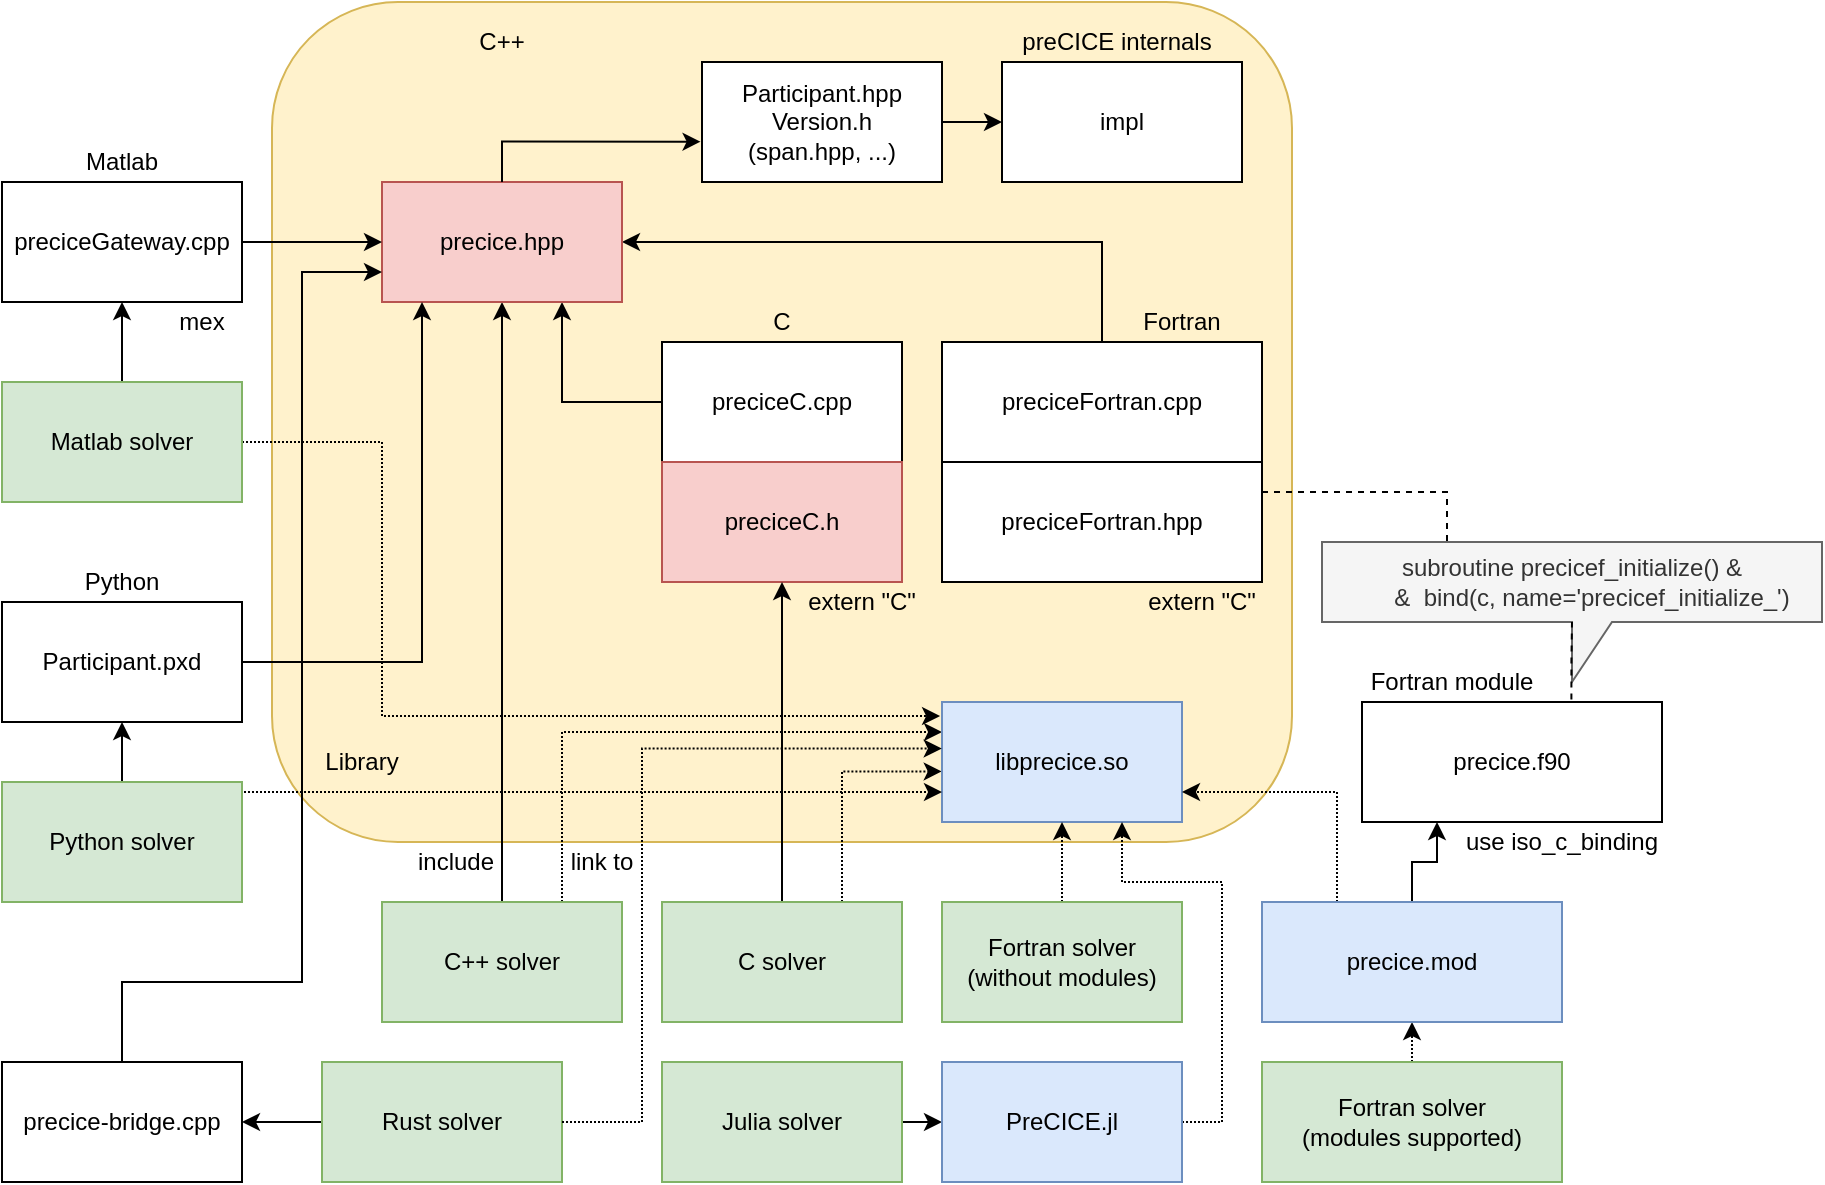 <mxfile version="23.0.2" type="device">
  <diagram id="hYVVODAgU63mohFtX49g" name="Page-1">
    <mxGraphModel dx="2001" dy="1787" grid="1" gridSize="10" guides="1" tooltips="1" connect="1" arrows="1" fold="1" page="1" pageScale="1" pageWidth="850" pageHeight="1100" math="0" shadow="0">
      <root>
        <mxCell id="0" />
        <mxCell id="1" parent="0" />
        <mxCell id="QHRHIjRIj0fhzcaKsaCG-30" value="" style="rounded=1;whiteSpace=wrap;html=1;fillColor=#fff2cc;strokeColor=#d6b656;" parent="1" vertex="1">
          <mxGeometry x="55" y="-30" width="510" height="420" as="geometry" />
        </mxCell>
        <mxCell id="QHRHIjRIj0fhzcaKsaCG-5" style="edgeStyle=orthogonalEdgeStyle;rounded=0;orthogonalLoop=1;jettySize=auto;html=1;entryX=0;entryY=0.5;entryDx=0;entryDy=0;exitX=1;exitY=0.5;exitDx=0;exitDy=0;" parent="1" source="_6xte_bvHcVi9WSXcDBz-1" target="QHRHIjRIj0fhzcaKsaCG-4" edge="1">
          <mxGeometry relative="1" as="geometry">
            <Array as="points" />
            <mxPoint x="200" y="30" as="sourcePoint" />
          </mxGeometry>
        </mxCell>
        <mxCell id="Ri5KKmGAbXfFG7E4pKZj-1" style="edgeStyle=orthogonalEdgeStyle;rounded=0;orthogonalLoop=1;jettySize=auto;html=1;exitX=0;exitY=0.5;exitDx=0;exitDy=0;entryX=0.75;entryY=1;entryDx=0;entryDy=0;" parent="1" source="QHRHIjRIj0fhzcaKsaCG-2" target="QHRHIjRIj0fhzcaKsaCG-34" edge="1">
          <mxGeometry relative="1" as="geometry">
            <Array as="points">
              <mxPoint x="200" y="170" />
            </Array>
          </mxGeometry>
        </mxCell>
        <mxCell id="QHRHIjRIj0fhzcaKsaCG-2" value="&lt;div&gt;preciceC.cpp&lt;br&gt;&lt;/div&gt;" style="rounded=0;whiteSpace=wrap;html=1;" parent="1" vertex="1">
          <mxGeometry x="250" y="140" width="120" height="60" as="geometry" />
        </mxCell>
        <mxCell id="QHRHIjRIj0fhzcaKsaCG-4" value="impl" style="rounded=0;whiteSpace=wrap;html=1;" parent="1" vertex="1">
          <mxGeometry x="420" width="120" height="60" as="geometry" />
        </mxCell>
        <mxCell id="QHRHIjRIj0fhzcaKsaCG-7" value="extern &quot;C&quot;" style="text;html=1;strokeColor=none;fillColor=none;align=center;verticalAlign=middle;whiteSpace=wrap;rounded=0;" parent="1" vertex="1">
          <mxGeometry x="320" y="260" width="60" height="20" as="geometry" />
        </mxCell>
        <mxCell id="QHRHIjRIj0fhzcaKsaCG-8" value="preciceC.h" style="rounded=0;whiteSpace=wrap;html=1;fillColor=#f8cecc;strokeColor=#b85450;" parent="1" vertex="1">
          <mxGeometry x="250" y="200" width="120" height="60" as="geometry" />
        </mxCell>
        <mxCell id="QHRHIjRIj0fhzcaKsaCG-24" style="edgeStyle=orthogonalEdgeStyle;rounded=0;orthogonalLoop=1;jettySize=auto;html=1;exitX=0.75;exitY=0;exitDx=0;exitDy=0;entryX=0;entryY=0.25;entryDx=0;entryDy=0;dashed=1;dashPattern=1 1;" parent="1" source="QHRHIjRIj0fhzcaKsaCG-11" target="QHRHIjRIj0fhzcaKsaCG-23" edge="1">
          <mxGeometry relative="1" as="geometry" />
        </mxCell>
        <mxCell id="QHRHIjRIj0fhzcaKsaCG-35" style="edgeStyle=orthogonalEdgeStyle;rounded=0;orthogonalLoop=1;jettySize=auto;html=1;exitX=0.5;exitY=0;exitDx=0;exitDy=0;entryX=0.5;entryY=1;entryDx=0;entryDy=0;" parent="1" source="QHRHIjRIj0fhzcaKsaCG-11" target="QHRHIjRIj0fhzcaKsaCG-34" edge="1">
          <mxGeometry relative="1" as="geometry" />
        </mxCell>
        <mxCell id="QHRHIjRIj0fhzcaKsaCG-11" value="C++ solver" style="rounded=0;whiteSpace=wrap;html=1;fillColor=#d5e8d4;strokeColor=#82b366;" parent="1" vertex="1">
          <mxGeometry x="110" y="420" width="120" height="60" as="geometry" />
        </mxCell>
        <mxCell id="QHRHIjRIj0fhzcaKsaCG-13" value="Library" style="text;html=1;strokeColor=none;fillColor=none;align=center;verticalAlign=middle;whiteSpace=wrap;rounded=0;" parent="1" vertex="1">
          <mxGeometry x="80" y="340" width="40" height="20" as="geometry" />
        </mxCell>
        <mxCell id="QHRHIjRIj0fhzcaKsaCG-15" style="edgeStyle=orthogonalEdgeStyle;rounded=0;orthogonalLoop=1;jettySize=auto;html=1;exitX=0.5;exitY=0;exitDx=0;exitDy=0;entryX=0.5;entryY=1;entryDx=0;entryDy=0;" parent="1" source="QHRHIjRIj0fhzcaKsaCG-14" target="QHRHIjRIj0fhzcaKsaCG-8" edge="1">
          <mxGeometry relative="1" as="geometry">
            <mxPoint x="340" y="310" as="targetPoint" />
          </mxGeometry>
        </mxCell>
        <mxCell id="QHRHIjRIj0fhzcaKsaCG-25" style="edgeStyle=orthogonalEdgeStyle;rounded=0;orthogonalLoop=1;jettySize=auto;html=1;exitX=0.75;exitY=0;exitDx=0;exitDy=0;entryX=-0.001;entryY=0.579;entryDx=0;entryDy=0;dashed=1;dashPattern=1 1;entryPerimeter=0;" parent="1" source="QHRHIjRIj0fhzcaKsaCG-14" target="QHRHIjRIj0fhzcaKsaCG-23" edge="1">
          <mxGeometry relative="1" as="geometry" />
        </mxCell>
        <mxCell id="QHRHIjRIj0fhzcaKsaCG-14" value="C solver" style="rounded=0;whiteSpace=wrap;html=1;fillColor=#d5e8d4;strokeColor=#82b366;" parent="1" vertex="1">
          <mxGeometry x="250" y="420" width="120" height="60" as="geometry" />
        </mxCell>
        <mxCell id="PUCwOCAwKSFv33U1LzpC-1" style="edgeStyle=orthogonalEdgeStyle;rounded=0;orthogonalLoop=1;jettySize=auto;html=1;exitX=0.5;exitY=0;exitDx=0;exitDy=0;entryX=1;entryY=0.5;entryDx=0;entryDy=0;" parent="1" source="QHRHIjRIj0fhzcaKsaCG-16" target="QHRHIjRIj0fhzcaKsaCG-34" edge="1">
          <mxGeometry relative="1" as="geometry">
            <Array as="points">
              <mxPoint x="470" y="90" />
            </Array>
          </mxGeometry>
        </mxCell>
        <mxCell id="QHRHIjRIj0fhzcaKsaCG-16" value="preciceFortran.cpp" style="rounded=0;whiteSpace=wrap;html=1;" parent="1" vertex="1">
          <mxGeometry x="390" y="140" width="160" height="60" as="geometry" />
        </mxCell>
        <mxCell id="QHRHIjRIj0fhzcaKsaCG-46" style="edgeStyle=orthogonalEdgeStyle;rounded=0;orthogonalLoop=1;jettySize=auto;html=1;exitX=1;exitY=0.25;exitDx=0;exitDy=0;entryX=0.25;entryY=0;entryDx=0;entryDy=0;entryPerimeter=0;dashed=1;endArrow=none;endFill=0;" parent="1" source="QHRHIjRIj0fhzcaKsaCG-18" target="QHRHIjRIj0fhzcaKsaCG-40" edge="1">
          <mxGeometry relative="1" as="geometry" />
        </mxCell>
        <mxCell id="QHRHIjRIj0fhzcaKsaCG-18" value="preciceFortran.hpp" style="rounded=0;whiteSpace=wrap;html=1;" parent="1" vertex="1">
          <mxGeometry x="390" y="200" width="160" height="60" as="geometry" />
        </mxCell>
        <mxCell id="QHRHIjRIj0fhzcaKsaCG-22" value="extern &quot;C&quot;" style="text;html=1;strokeColor=none;fillColor=none;align=center;verticalAlign=middle;whiteSpace=wrap;rounded=0;" parent="1" vertex="1">
          <mxGeometry x="490" y="260" width="60" height="20" as="geometry" />
        </mxCell>
        <mxCell id="QHRHIjRIj0fhzcaKsaCG-23" value="libprecice.so" style="rounded=0;whiteSpace=wrap;html=1;fillColor=#dae8fc;strokeColor=#6c8ebf;" parent="1" vertex="1">
          <mxGeometry x="390" y="320" width="120" height="60" as="geometry" />
        </mxCell>
        <mxCell id="QHRHIjRIj0fhzcaKsaCG-27" style="edgeStyle=orthogonalEdgeStyle;rounded=0;orthogonalLoop=1;jettySize=auto;html=1;exitX=0.5;exitY=0;exitDx=0;exitDy=0;entryX=0.5;entryY=1;entryDx=0;entryDy=0;dashed=1;dashPattern=1 1;" parent="1" source="QHRHIjRIj0fhzcaKsaCG-26" target="QHRHIjRIj0fhzcaKsaCG-23" edge="1">
          <mxGeometry relative="1" as="geometry" />
        </mxCell>
        <mxCell id="QHRHIjRIj0fhzcaKsaCG-26" value="Fortran solver&lt;br&gt;(without modules)" style="rounded=0;whiteSpace=wrap;html=1;fillColor=#d5e8d4;strokeColor=#82b366;" parent="1" vertex="1">
          <mxGeometry x="390" y="420" width="120" height="60" as="geometry" />
        </mxCell>
        <mxCell id="QHRHIjRIj0fhzcaKsaCG-31" value="include" style="text;html=1;strokeColor=none;fillColor=none;align=center;verticalAlign=middle;whiteSpace=wrap;rounded=0;" parent="1" vertex="1">
          <mxGeometry x="127" y="390" width="40" height="20" as="geometry" />
        </mxCell>
        <mxCell id="QHRHIjRIj0fhzcaKsaCG-32" value="link to" style="text;html=1;strokeColor=none;fillColor=none;align=center;verticalAlign=middle;whiteSpace=wrap;rounded=0;" parent="1" vertex="1">
          <mxGeometry x="200" y="390" width="40" height="20" as="geometry" />
        </mxCell>
        <mxCell id="QHRHIjRIj0fhzcaKsaCG-33" value="precice.f90" style="rounded=0;whiteSpace=wrap;html=1;" parent="1" vertex="1">
          <mxGeometry x="600" y="320" width="150" height="60" as="geometry" />
        </mxCell>
        <mxCell id="QHRHIjRIj0fhzcaKsaCG-34" value="precice.hpp" style="rounded=0;whiteSpace=wrap;html=1;fillColor=#f8cecc;strokeColor=#b85450;" parent="1" vertex="1">
          <mxGeometry x="110" y="60" width="120" height="60" as="geometry" />
        </mxCell>
        <mxCell id="QHRHIjRIj0fhzcaKsaCG-45" style="edgeStyle=orthogonalEdgeStyle;rounded=0;orthogonalLoop=1;jettySize=auto;html=1;exitX=0.5;exitY=0;exitDx=0;exitDy=0;entryX=0.5;entryY=1;entryDx=0;entryDy=0;dashed=1;dashPattern=1 1;" parent="1" source="QHRHIjRIj0fhzcaKsaCG-37" target="QHRHIjRIj0fhzcaKsaCG-41" edge="1">
          <mxGeometry relative="1" as="geometry" />
        </mxCell>
        <mxCell id="QHRHIjRIj0fhzcaKsaCG-37" value="Fortran solver&lt;br&gt;(modules supported)" style="rounded=0;whiteSpace=wrap;html=1;fillColor=#d5e8d4;strokeColor=#82b366;" parent="1" vertex="1">
          <mxGeometry x="550" y="500" width="150" height="60" as="geometry" />
        </mxCell>
        <mxCell id="QHRHIjRIj0fhzcaKsaCG-39" value="use iso_c_binding" style="text;html=1;strokeColor=none;fillColor=none;align=center;verticalAlign=middle;whiteSpace=wrap;rounded=0;" parent="1" vertex="1">
          <mxGeometry x="650" y="380" width="100" height="20" as="geometry" />
        </mxCell>
        <mxCell id="QHRHIjRIj0fhzcaKsaCG-40" value="subroutine precicef_initialize() &amp;amp;&lt;br&gt;&amp;nbsp;&amp;nbsp;&amp;nbsp;&amp;nbsp;&amp;nbsp; &amp;amp;&amp;nbsp; bind(c, name=&#39;precicef_initialize_&#39;)" style="shape=callout;whiteSpace=wrap;html=1;perimeter=calloutPerimeter;fillColor=#f5f5f5;strokeColor=#666666;fontColor=#333333;position2=0.5;" parent="1" vertex="1">
          <mxGeometry x="580" y="240" width="250" height="70" as="geometry" />
        </mxCell>
        <mxCell id="QHRHIjRIj0fhzcaKsaCG-42" style="edgeStyle=orthogonalEdgeStyle;rounded=0;orthogonalLoop=1;jettySize=auto;html=1;exitX=0.25;exitY=0;exitDx=0;exitDy=0;entryX=1;entryY=0.75;entryDx=0;entryDy=0;dashed=1;dashPattern=1 1;" parent="1" source="QHRHIjRIj0fhzcaKsaCG-41" target="QHRHIjRIj0fhzcaKsaCG-23" edge="1">
          <mxGeometry relative="1" as="geometry" />
        </mxCell>
        <mxCell id="QHRHIjRIj0fhzcaKsaCG-44" style="edgeStyle=orthogonalEdgeStyle;rounded=0;orthogonalLoop=1;jettySize=auto;html=1;exitX=0.5;exitY=0;exitDx=0;exitDy=0;entryX=0.25;entryY=1;entryDx=0;entryDy=0;" parent="1" source="QHRHIjRIj0fhzcaKsaCG-41" target="QHRHIjRIj0fhzcaKsaCG-33" edge="1">
          <mxGeometry relative="1" as="geometry">
            <Array as="points">
              <mxPoint x="625" y="400" />
              <mxPoint x="638" y="400" />
            </Array>
          </mxGeometry>
        </mxCell>
        <mxCell id="QHRHIjRIj0fhzcaKsaCG-41" value="precice.mod" style="rounded=0;whiteSpace=wrap;html=1;fillColor=#dae8fc;strokeColor=#6c8ebf;" parent="1" vertex="1">
          <mxGeometry x="550" y="420" width="150" height="60" as="geometry" />
        </mxCell>
        <mxCell id="QHRHIjRIj0fhzcaKsaCG-47" style="edgeStyle=orthogonalEdgeStyle;rounded=0;orthogonalLoop=1;jettySize=auto;html=1;exitX=0.698;exitY=-0.021;exitDx=0;exitDy=0;exitPerimeter=0;dashed=1;endArrow=none;endFill=0;" parent="1" source="QHRHIjRIj0fhzcaKsaCG-33" target="QHRHIjRIj0fhzcaKsaCG-40" edge="1">
          <mxGeometry relative="1" as="geometry" />
        </mxCell>
        <mxCell id="Ri5KKmGAbXfFG7E4pKZj-4" value="C++" style="text;html=1;strokeColor=none;fillColor=none;align=center;verticalAlign=middle;whiteSpace=wrap;rounded=0;" parent="1" vertex="1">
          <mxGeometry x="150" y="-20" width="40" height="20" as="geometry" />
        </mxCell>
        <mxCell id="Ri5KKmGAbXfFG7E4pKZj-5" value="preCICE internals" style="text;html=1;strokeColor=none;fillColor=none;align=center;verticalAlign=middle;whiteSpace=wrap;rounded=0;" parent="1" vertex="1">
          <mxGeometry x="425" y="-20" width="105" height="20" as="geometry" />
        </mxCell>
        <mxCell id="Ri5KKmGAbXfFG7E4pKZj-6" value="C" style="text;html=1;strokeColor=none;fillColor=none;align=center;verticalAlign=middle;whiteSpace=wrap;rounded=0;" parent="1" vertex="1">
          <mxGeometry x="290" y="120" width="40" height="20" as="geometry" />
        </mxCell>
        <mxCell id="Ri5KKmGAbXfFG7E4pKZj-7" value="Fortran" style="text;html=1;strokeColor=none;fillColor=none;align=center;verticalAlign=middle;whiteSpace=wrap;rounded=0;" parent="1" vertex="1">
          <mxGeometry x="490" y="120" width="40" height="20" as="geometry" />
        </mxCell>
        <mxCell id="Ri5KKmGAbXfFG7E4pKZj-10" style="edgeStyle=orthogonalEdgeStyle;rounded=0;orthogonalLoop=1;jettySize=auto;html=1;exitX=1;exitY=0.5;exitDx=0;exitDy=0;" parent="1" edge="1">
          <mxGeometry relative="1" as="geometry">
            <mxPoint x="-40" y="299.97" as="sourcePoint" />
            <mxPoint x="130" y="120" as="targetPoint" />
            <Array as="points">
              <mxPoint x="130" y="300" />
            </Array>
          </mxGeometry>
        </mxCell>
        <mxCell id="Ri5KKmGAbXfFG7E4pKZj-8" value="Participant.pxd" style="rounded=0;whiteSpace=wrap;html=1;" parent="1" vertex="1">
          <mxGeometry x="-80" y="270" width="120" height="60" as="geometry" />
        </mxCell>
        <mxCell id="Ri5KKmGAbXfFG7E4pKZj-9" value="Fortran module" style="text;html=1;strokeColor=none;fillColor=none;align=center;verticalAlign=middle;whiteSpace=wrap;rounded=0;" parent="1" vertex="1">
          <mxGeometry x="600" y="300" width="90" height="20" as="geometry" />
        </mxCell>
        <mxCell id="Ri5KKmGAbXfFG7E4pKZj-12" style="edgeStyle=orthogonalEdgeStyle;rounded=0;orthogonalLoop=1;jettySize=auto;html=1;exitX=1;exitY=0.5;exitDx=0;exitDy=0;entryX=0;entryY=0.5;entryDx=0;entryDy=0;" parent="1" source="Ri5KKmGAbXfFG7E4pKZj-11" target="QHRHIjRIj0fhzcaKsaCG-34" edge="1">
          <mxGeometry relative="1" as="geometry" />
        </mxCell>
        <mxCell id="Ri5KKmGAbXfFG7E4pKZj-11" value="preciceGateway.cpp" style="rounded=0;whiteSpace=wrap;html=1;" parent="1" vertex="1">
          <mxGeometry x="-80" y="60" width="120" height="60" as="geometry" />
        </mxCell>
        <mxCell id="Ri5KKmGAbXfFG7E4pKZj-13" value="Python" style="text;html=1;strokeColor=none;fillColor=none;align=center;verticalAlign=middle;whiteSpace=wrap;rounded=0;" parent="1" vertex="1">
          <mxGeometry x="-40" y="250" width="40" height="20" as="geometry" />
        </mxCell>
        <mxCell id="Ri5KKmGAbXfFG7E4pKZj-14" value="Matlab" style="text;html=1;strokeColor=none;fillColor=none;align=center;verticalAlign=middle;whiteSpace=wrap;rounded=0;" parent="1" vertex="1">
          <mxGeometry x="-40" y="40" width="40" height="20" as="geometry" />
        </mxCell>
        <mxCell id="Ri5KKmGAbXfFG7E4pKZj-16" style="edgeStyle=orthogonalEdgeStyle;rounded=0;orthogonalLoop=1;jettySize=auto;html=1;exitX=0.5;exitY=0;exitDx=0;exitDy=0;entryX=0.5;entryY=1;entryDx=0;entryDy=0;" parent="1" source="Ri5KKmGAbXfFG7E4pKZj-15" target="Ri5KKmGAbXfFG7E4pKZj-8" edge="1">
          <mxGeometry relative="1" as="geometry" />
        </mxCell>
        <mxCell id="Ri5KKmGAbXfFG7E4pKZj-19" style="edgeStyle=orthogonalEdgeStyle;rounded=0;orthogonalLoop=1;jettySize=auto;html=1;exitX=1;exitY=0.5;exitDx=0;exitDy=0;entryX=0;entryY=0.75;entryDx=0;entryDy=0;dashed=1;dashPattern=1 1;" parent="1" source="Ri5KKmGAbXfFG7E4pKZj-15" target="QHRHIjRIj0fhzcaKsaCG-23" edge="1">
          <mxGeometry relative="1" as="geometry">
            <Array as="points">
              <mxPoint x="40" y="365" />
            </Array>
          </mxGeometry>
        </mxCell>
        <mxCell id="Ri5KKmGAbXfFG7E4pKZj-15" value="Python solver" style="rounded=0;whiteSpace=wrap;html=1;fillColor=#d5e8d4;strokeColor=#82b366;" parent="1" vertex="1">
          <mxGeometry x="-80" y="360" width="120" height="60" as="geometry" />
        </mxCell>
        <mxCell id="Ri5KKmGAbXfFG7E4pKZj-18" style="edgeStyle=orthogonalEdgeStyle;rounded=0;orthogonalLoop=1;jettySize=auto;html=1;exitX=0.5;exitY=0;exitDx=0;exitDy=0;entryX=0.5;entryY=1;entryDx=0;entryDy=0;" parent="1" source="Ri5KKmGAbXfFG7E4pKZj-17" target="Ri5KKmGAbXfFG7E4pKZj-11" edge="1">
          <mxGeometry relative="1" as="geometry" />
        </mxCell>
        <mxCell id="Ri5KKmGAbXfFG7E4pKZj-20" style="edgeStyle=orthogonalEdgeStyle;rounded=0;orthogonalLoop=1;jettySize=auto;html=1;entryX=-0.008;entryY=0.117;entryDx=0;entryDy=0;entryPerimeter=0;dashed=1;dashPattern=1 1;" parent="1" target="QHRHIjRIj0fhzcaKsaCG-23" edge="1">
          <mxGeometry relative="1" as="geometry">
            <mxPoint x="40" y="190" as="sourcePoint" />
            <Array as="points">
              <mxPoint x="110" y="190" />
              <mxPoint x="110" y="327" />
            </Array>
          </mxGeometry>
        </mxCell>
        <mxCell id="Ri5KKmGAbXfFG7E4pKZj-17" value="Matlab solver" style="rounded=0;whiteSpace=wrap;html=1;fillColor=#d5e8d4;strokeColor=#82b366;" parent="1" vertex="1">
          <mxGeometry x="-80" y="160" width="120" height="60" as="geometry" />
        </mxCell>
        <mxCell id="Ri5KKmGAbXfFG7E4pKZj-21" value="mex" style="text;html=1;strokeColor=none;fillColor=none;align=center;verticalAlign=middle;whiteSpace=wrap;rounded=0;" parent="1" vertex="1">
          <mxGeometry y="120" width="40" height="20" as="geometry" />
        </mxCell>
        <mxCell id="fCn0hWhs9GKEyJ6KPFge-3" style="edgeStyle=orthogonalEdgeStyle;rounded=0;orthogonalLoop=1;jettySize=auto;html=1;exitX=1;exitY=0.5;exitDx=0;exitDy=0;entryX=0;entryY=0.5;entryDx=0;entryDy=0;" parent="1" source="fCn0hWhs9GKEyJ6KPFge-1" target="fCn0hWhs9GKEyJ6KPFge-2" edge="1">
          <mxGeometry relative="1" as="geometry" />
        </mxCell>
        <mxCell id="fCn0hWhs9GKEyJ6KPFge-1" value="Julia solver" style="rounded=0;whiteSpace=wrap;html=1;fillColor=#d5e8d4;strokeColor=#82b366;" parent="1" vertex="1">
          <mxGeometry x="250" y="500" width="120" height="60" as="geometry" />
        </mxCell>
        <mxCell id="fCn0hWhs9GKEyJ6KPFge-4" style="edgeStyle=orthogonalEdgeStyle;rounded=0;orthogonalLoop=1;jettySize=auto;html=1;exitX=1;exitY=0.5;exitDx=0;exitDy=0;entryX=0.75;entryY=1;entryDx=0;entryDy=0;dashed=1;dashPattern=1 1;" parent="1" source="fCn0hWhs9GKEyJ6KPFge-2" target="QHRHIjRIj0fhzcaKsaCG-23" edge="1">
          <mxGeometry relative="1" as="geometry">
            <Array as="points">
              <mxPoint x="530" y="530" />
              <mxPoint x="530" y="410" />
              <mxPoint x="480" y="410" />
            </Array>
          </mxGeometry>
        </mxCell>
        <mxCell id="fCn0hWhs9GKEyJ6KPFge-2" value="PreCICE.jl" style="rounded=0;whiteSpace=wrap;html=1;fillColor=#dae8fc;strokeColor=#6c8ebf;" parent="1" vertex="1">
          <mxGeometry x="390" y="500" width="120" height="60" as="geometry" />
        </mxCell>
        <mxCell id="_6xte_bvHcVi9WSXcDBz-5" style="edgeStyle=orthogonalEdgeStyle;rounded=0;orthogonalLoop=1;jettySize=auto;html=1;exitX=0;exitY=0.5;exitDx=0;exitDy=0;entryX=1;entryY=0.5;entryDx=0;entryDy=0;" edge="1" parent="1" source="_6xte_bvHcVi9WSXcDBz-3" target="_6xte_bvHcVi9WSXcDBz-4">
          <mxGeometry relative="1" as="geometry" />
        </mxCell>
        <mxCell id="_6xte_bvHcVi9WSXcDBz-1" value="Participant.hpp&lt;br&gt;Version.h&lt;br&gt;(span.hpp, ...)" style="rounded=0;whiteSpace=wrap;html=1;" vertex="1" parent="1">
          <mxGeometry x="270" width="120" height="60" as="geometry" />
        </mxCell>
        <mxCell id="_6xte_bvHcVi9WSXcDBz-3" value="Rust solver" style="rounded=0;whiteSpace=wrap;html=1;fillColor=#d5e8d4;strokeColor=#82b366;" vertex="1" parent="1">
          <mxGeometry x="80" y="500" width="120" height="60" as="geometry" />
        </mxCell>
        <mxCell id="_6xte_bvHcVi9WSXcDBz-2" style="edgeStyle=orthogonalEdgeStyle;rounded=0;orthogonalLoop=1;jettySize=auto;html=1;exitX=0.5;exitY=0;exitDx=0;exitDy=0;entryX=-0.006;entryY=0.664;entryDx=0;entryDy=0;entryPerimeter=0;" edge="1" parent="1" source="QHRHIjRIj0fhzcaKsaCG-34" target="_6xte_bvHcVi9WSXcDBz-1">
          <mxGeometry relative="1" as="geometry" />
        </mxCell>
        <mxCell id="_6xte_bvHcVi9WSXcDBz-4" value="precice-bridge.cpp" style="rounded=0;whiteSpace=wrap;html=1;" vertex="1" parent="1">
          <mxGeometry x="-80" y="500" width="120" height="60" as="geometry" />
        </mxCell>
        <mxCell id="_6xte_bvHcVi9WSXcDBz-6" style="edgeStyle=orthogonalEdgeStyle;rounded=0;orthogonalLoop=1;jettySize=auto;html=1;exitX=0.5;exitY=0;exitDx=0;exitDy=0;entryX=0;entryY=0.75;entryDx=0;entryDy=0;" edge="1" parent="1" source="_6xte_bvHcVi9WSXcDBz-4" target="QHRHIjRIj0fhzcaKsaCG-34">
          <mxGeometry relative="1" as="geometry">
            <Array as="points">
              <mxPoint x="-20" y="460" />
              <mxPoint x="70" y="460" />
              <mxPoint x="70" y="105" />
            </Array>
          </mxGeometry>
        </mxCell>
        <mxCell id="_6xte_bvHcVi9WSXcDBz-7" style="edgeStyle=orthogonalEdgeStyle;rounded=0;orthogonalLoop=1;jettySize=auto;html=1;exitX=1;exitY=0.5;exitDx=0;exitDy=0;entryX=-0.001;entryY=0.388;entryDx=0;entryDy=0;entryPerimeter=0;dashed=1;dashPattern=1 1;" edge="1" parent="1" source="_6xte_bvHcVi9WSXcDBz-3" target="QHRHIjRIj0fhzcaKsaCG-23">
          <mxGeometry relative="1" as="geometry">
            <Array as="points">
              <mxPoint x="240" y="530" />
              <mxPoint x="240" y="343" />
            </Array>
          </mxGeometry>
        </mxCell>
      </root>
    </mxGraphModel>
  </diagram>
</mxfile>
